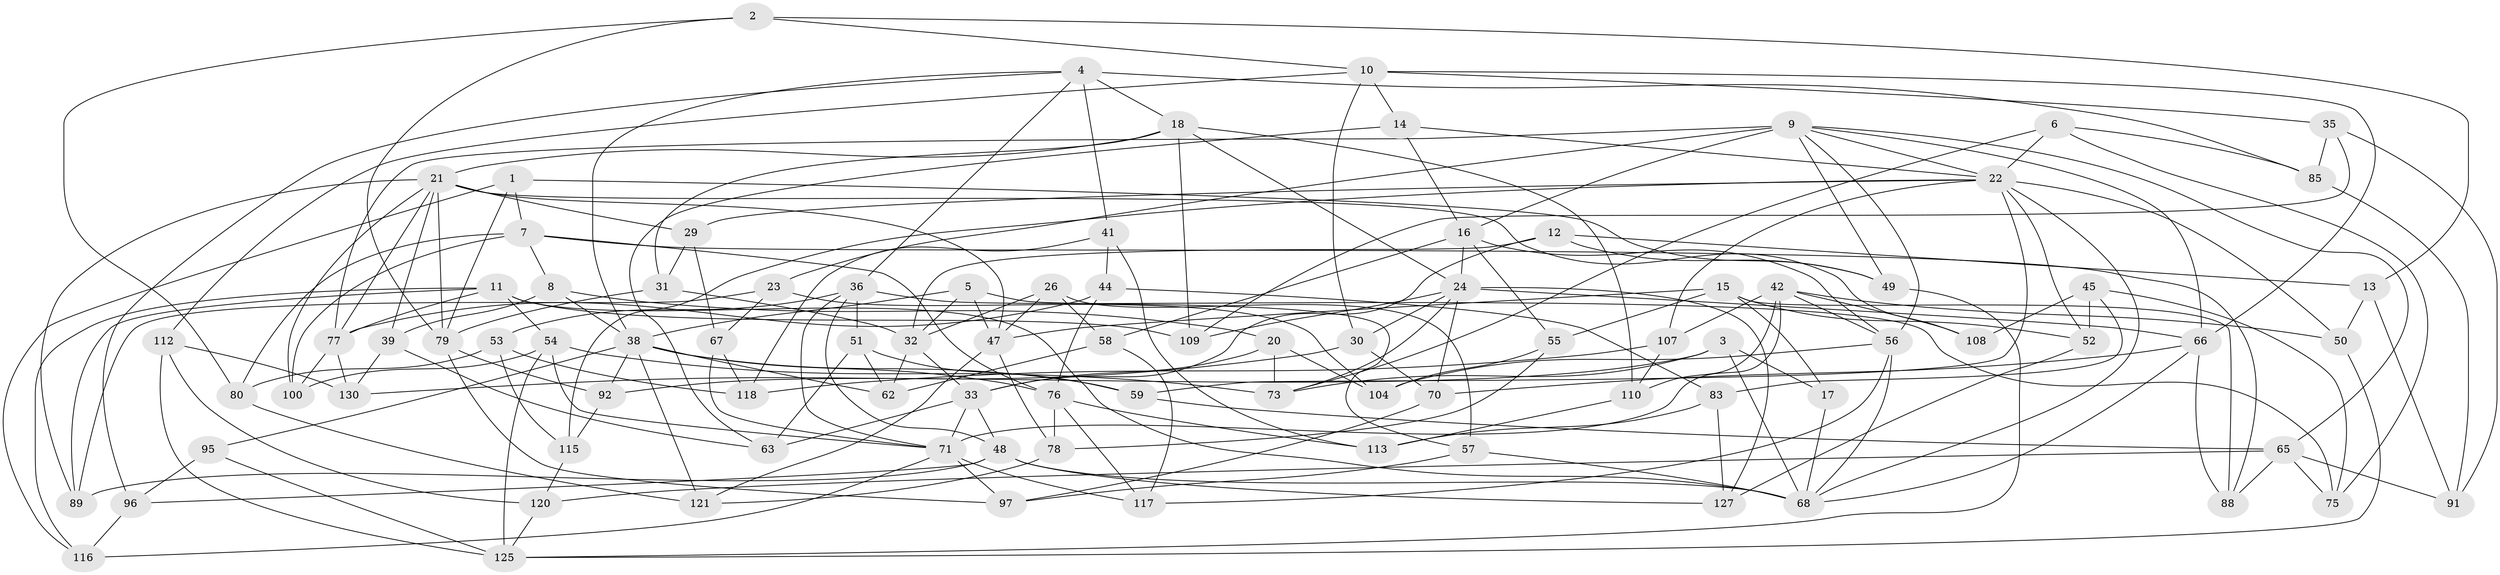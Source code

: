 // original degree distribution, {4: 1.0}
// Generated by graph-tools (version 1.1) at 2025/20/03/04/25 18:20:39]
// undirected, 91 vertices, 217 edges
graph export_dot {
graph [start="1"]
  node [color=gray90,style=filled];
  1;
  2;
  3;
  4 [super="+40"];
  5;
  6;
  7 [super="+25"];
  8;
  9 [super="+19+101"];
  10 [super="+103"];
  11 [super="+34"];
  12;
  13;
  14;
  15 [super="+37"];
  16 [super="+114"];
  17;
  18 [super="+27"];
  20;
  21 [super="+94+28"];
  22 [super="+61+90"];
  23;
  24 [super="+86+46"];
  26;
  29;
  30;
  31;
  32 [super="+124"];
  33 [super="+126"];
  35;
  36 [super="+93"];
  38 [super="+102+43"];
  39;
  41;
  42 [super="+64"];
  44;
  45;
  47 [super="+60"];
  48 [super="+87"];
  49;
  50;
  51;
  52;
  53;
  54 [super="+99"];
  55;
  56 [super="+82"];
  57;
  58;
  59;
  62;
  63;
  65 [super="+81"];
  66 [super="+69"];
  67;
  68 [super="+98+123"];
  70;
  71 [super="+105"];
  73 [super="+111"];
  75;
  76 [super="+106"];
  77 [super="+84"];
  78;
  79 [super="+122"];
  80;
  83;
  85;
  88;
  89;
  91;
  92;
  95;
  96;
  97;
  100;
  104;
  107;
  108;
  109;
  110;
  112;
  113;
  115;
  116;
  117;
  118;
  120;
  121;
  125 [super="+129"];
  127;
  130;
  1 -- 116;
  1 -- 7;
  1 -- 49;
  1 -- 79;
  2 -- 79;
  2 -- 80;
  2 -- 13;
  2 -- 10;
  3 -- 68;
  3 -- 92;
  3 -- 73;
  3 -- 17;
  4 -- 96;
  4 -- 85;
  4 -- 36;
  4 -- 41;
  4 -- 18;
  4 -- 38;
  5 -- 57;
  5 -- 32;
  5 -- 38;
  5 -- 47;
  6 -- 22;
  6 -- 85;
  6 -- 75;
  6 -- 73;
  7 -- 80;
  7 -- 8;
  7 -- 88;
  7 -- 100;
  7 -- 76;
  8 -- 20;
  8 -- 39;
  8 -- 38;
  9 -- 56;
  9 -- 49;
  9 -- 77;
  9 -- 22;
  9 -- 66;
  9 -- 23;
  9 -- 16;
  9 -- 65;
  10 -- 30;
  10 -- 112;
  10 -- 35;
  10 -- 14;
  10 -- 66;
  11 -- 77;
  11 -- 109;
  11 -- 68;
  11 -- 89;
  11 -- 116;
  11 -- 54;
  12 -- 33;
  12 -- 49;
  12 -- 13;
  12 -- 32;
  13 -- 91;
  13 -- 50;
  14 -- 63;
  14 -- 22;
  14 -- 16;
  15 -- 17 [weight=2];
  15 -- 55;
  15 -- 52;
  15 -- 88;
  15 -- 47;
  16 -- 58;
  16 -- 55;
  16 -- 56;
  16 -- 24;
  17 -- 68;
  18 -- 31;
  18 -- 21;
  18 -- 24;
  18 -- 109;
  18 -- 110;
  20 -- 104;
  20 -- 33;
  20 -- 73;
  21 -- 100;
  21 -- 39;
  21 -- 79;
  21 -- 89;
  21 -- 108 [weight=2];
  21 -- 29;
  21 -- 47;
  21 -- 77;
  22 -- 52;
  22 -- 115;
  22 -- 68;
  22 -- 107;
  22 -- 59;
  22 -- 29;
  22 -- 50;
  23 -- 89;
  23 -- 67;
  23 -- 104;
  24 -- 66;
  24 -- 70;
  24 -- 109;
  24 -- 30;
  24 -- 73;
  24 -- 127;
  26 -- 57;
  26 -- 32;
  26 -- 47;
  26 -- 58;
  29 -- 67;
  29 -- 31;
  30 -- 130;
  30 -- 70;
  31 -- 32;
  31 -- 79;
  32 -- 33;
  32 -- 62;
  33 -- 63;
  33 -- 71;
  33 -- 48;
  35 -- 91;
  35 -- 109;
  35 -- 85;
  36 -- 51;
  36 -- 48;
  36 -- 75;
  36 -- 53;
  36 -- 71;
  38 -- 95 [weight=2];
  38 -- 121;
  38 -- 76;
  38 -- 62;
  38 -- 92;
  38 -- 59;
  39 -- 130;
  39 -- 63;
  41 -- 118;
  41 -- 113;
  41 -- 44;
  42 -- 56;
  42 -- 108;
  42 -- 71;
  42 -- 50;
  42 -- 107;
  42 -- 110;
  44 -- 83;
  44 -- 76;
  44 -- 77;
  45 -- 75;
  45 -- 108;
  45 -- 83;
  45 -- 52;
  47 -- 121;
  47 -- 78;
  48 -- 89;
  48 -- 127;
  48 -- 68;
  48 -- 96;
  49 -- 125;
  50 -- 125;
  51 -- 59;
  51 -- 62;
  51 -- 63;
  52 -- 127;
  53 -- 115;
  53 -- 118;
  53 -- 80;
  54 -- 73 [weight=2];
  54 -- 125;
  54 -- 100;
  54 -- 71;
  55 -- 78;
  55 -- 104;
  56 -- 104;
  56 -- 117;
  56 -- 68;
  57 -- 97;
  57 -- 68;
  58 -- 62;
  58 -- 117;
  59 -- 65;
  65 -- 91;
  65 -- 120;
  65 -- 88;
  65 -- 75;
  66 -- 70;
  66 -- 88;
  66 -- 68;
  67 -- 118;
  67 -- 71;
  70 -- 97;
  71 -- 97;
  71 -- 116;
  71 -- 117;
  76 -- 113;
  76 -- 78;
  76 -- 117;
  77 -- 100;
  77 -- 130;
  78 -- 121;
  79 -- 92;
  79 -- 97;
  80 -- 121;
  83 -- 127;
  83 -- 113;
  85 -- 91;
  92 -- 115;
  95 -- 96;
  95 -- 125;
  96 -- 116;
  107 -- 118;
  107 -- 110;
  110 -- 113;
  112 -- 130;
  112 -- 125;
  112 -- 120;
  115 -- 120;
  120 -- 125;
}
